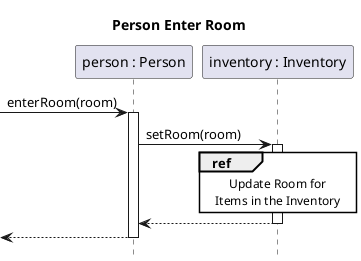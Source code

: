 @startuml person-enter-room
title Person Enter Room
hide footbox
skinparam SequenceReferenceBackgroundColor white
autoactivate on

participant "person : Person" as person
participant "inventory : Inventory" as inventory

[-> person : enterRoom(room)
	person -> inventory ++: setRoom(room)
		ref over inventory : Update Room for\nItems in the Inventory
	return
return
@enduml